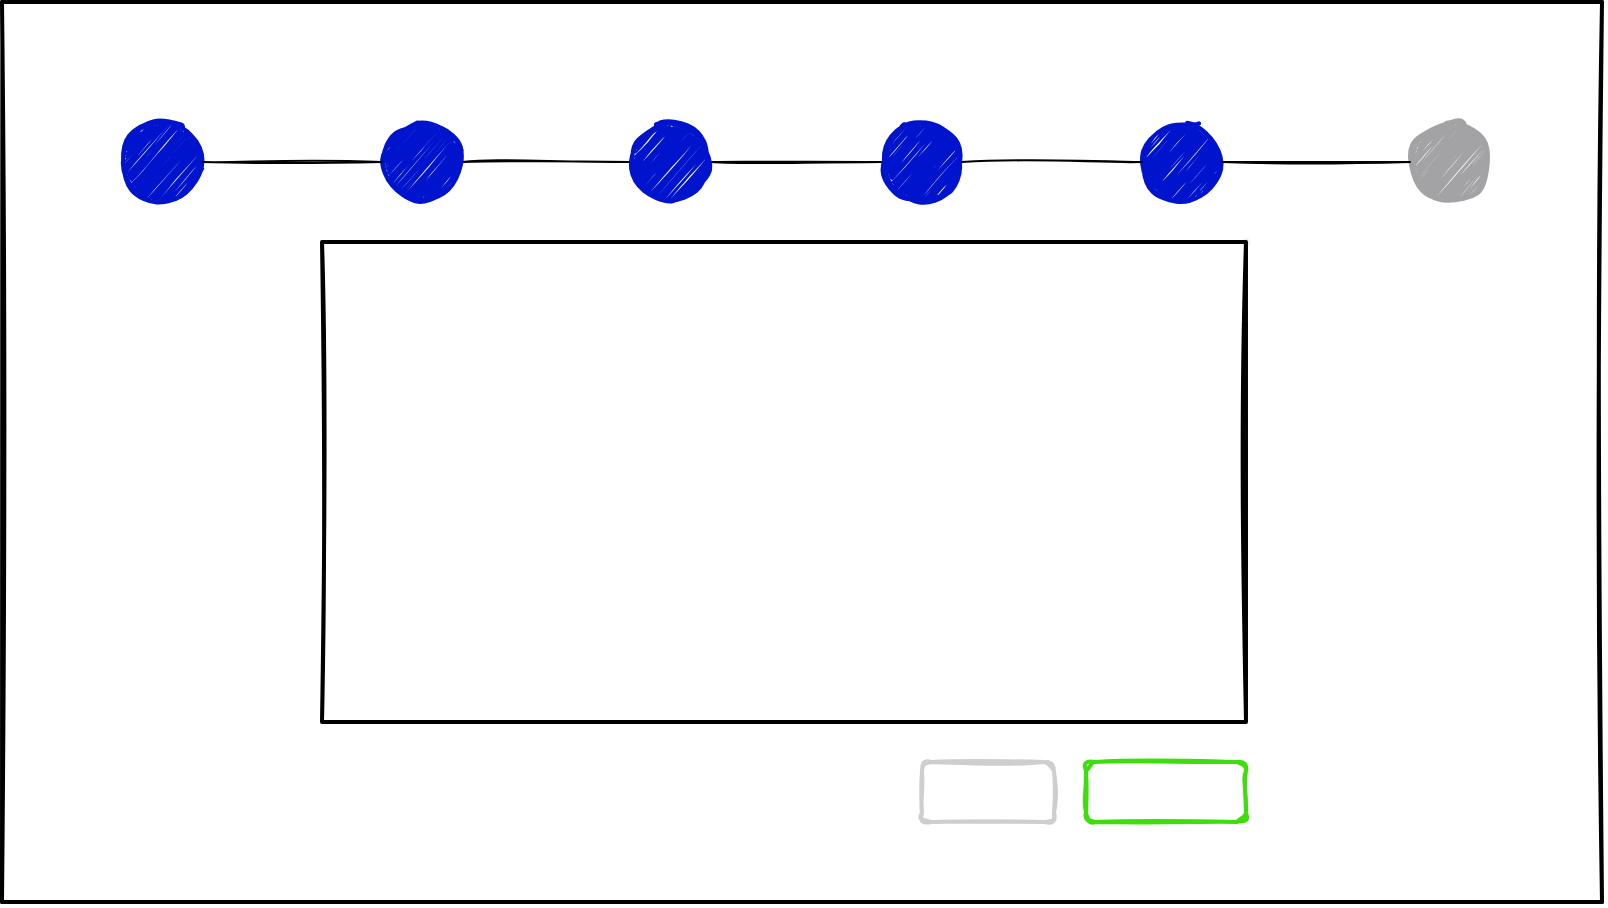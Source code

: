 <mxfile version="14.4.2" type="github">
  <diagram id="MCrErEPo9ilewAODCz-R" name="Page-1">
    <mxGraphModel dx="1849" dy="1638" grid="1" gridSize="10" guides="1" tooltips="1" connect="1" arrows="1" fold="1" page="1" pageScale="1" pageWidth="827" pageHeight="1169" math="0" shadow="0">
      <root>
        <mxCell id="0" />
        <mxCell id="1" parent="0" />
        <mxCell id="4mogOLO7gWN9tjYVBM8P-2" value="" style="endArrow=none;html=1;sketch=1;strokeWidth=2" parent="1" edge="1">
          <mxGeometry width="50" height="50" relative="1" as="geometry">
            <mxPoint as="sourcePoint" />
            <mxPoint x="800" as="targetPoint" />
          </mxGeometry>
        </mxCell>
        <mxCell id="4mogOLO7gWN9tjYVBM8P-3" value="" style="endArrow=none;html=1;sketch=1;strokeWidth=2" parent="1" edge="1">
          <mxGeometry width="50" height="50" relative="1" as="geometry">
            <mxPoint as="sourcePoint" />
            <mxPoint y="450" as="targetPoint" />
          </mxGeometry>
        </mxCell>
        <mxCell id="4mogOLO7gWN9tjYVBM8P-4" value="" style="endArrow=none;html=1;sketch=1;strokeWidth=2" parent="1" edge="1">
          <mxGeometry width="50" height="50" relative="1" as="geometry">
            <mxPoint y="450" as="sourcePoint" />
            <mxPoint x="800" y="450" as="targetPoint" />
          </mxGeometry>
        </mxCell>
        <mxCell id="4mogOLO7gWN9tjYVBM8P-5" value="" style="endArrow=none;html=1;sketch=1;strokeWidth=2" parent="1" edge="1">
          <mxGeometry width="50" height="50" relative="1" as="geometry">
            <mxPoint x="800" as="sourcePoint" />
            <mxPoint x="800" y="450" as="targetPoint" />
          </mxGeometry>
        </mxCell>
        <mxCell id="GuQGx1tjLfm4qj2VWrpc-22" value="" style="verticalLabelPosition=bottom;verticalAlign=top;html=1;shape=mxgraph.flowchart.on-page_reference;sketch=1;strokeWidth=2;strokeColor=#0014CD;fillColor=#0014CD;hachureGap=1" parent="1" vertex="1">
          <mxGeometry x="60" y="60" width="40" height="40" as="geometry" />
        </mxCell>
        <mxCell id="GuQGx1tjLfm4qj2VWrpc-30" value="" style="whiteSpace=wrap;html=1;strokeWidth=2;fillWeight=4;hachureGap=0;hachureAngle=45;fillColor=#F2F2F2;sketch=1;rotation=-180;" parent="1" vertex="1">
          <mxGeometry x="160" y="120" width="462" height="240" as="geometry" />
        </mxCell>
        <mxCell id="GuQGx1tjLfm4qj2VWrpc-34" value="" style="endArrow=none;html=1;sketch=1;strokeWidth=1;exitX=1;exitY=0.5;exitDx=0;exitDy=0;exitPerimeter=0;entryX=0;entryY=0.5;entryDx=0;entryDy=0;entryPerimeter=0;" parent="1" edge="1" target="gzpXgcCL4kZ78T3dxOcv-4" source="gzpXgcCL4kZ78T3dxOcv-3">
          <mxGeometry width="50" height="50" relative="1" as="geometry">
            <mxPoint x="72" y="301" as="sourcePoint" />
            <mxPoint x="742" y="301" as="targetPoint" />
          </mxGeometry>
        </mxCell>
        <mxCell id="GuQGx1tjLfm4qj2VWrpc-42" value="" style="endArrow=none;html=1;sketch=1;strokeWidth=1;exitX=1;exitY=0.5;exitDx=0;exitDy=0;exitPerimeter=0;entryX=0;entryY=0.5;entryDx=0;entryDy=0;entryPerimeter=0;" parent="1" edge="1" target="gzpXgcCL4kZ78T3dxOcv-5" source="gzpXgcCL4kZ78T3dxOcv-4">
          <mxGeometry width="50" height="50" relative="1" as="geometry">
            <mxPoint x="72" y="381" as="sourcePoint" />
            <mxPoint x="742" y="381" as="targetPoint" />
          </mxGeometry>
        </mxCell>
        <mxCell id="gzpXgcCL4kZ78T3dxOcv-3" value="" style="verticalLabelPosition=bottom;verticalAlign=top;html=1;shape=mxgraph.flowchart.on-page_reference;sketch=1;strokeWidth=2;strokeColor=#0014CD;fillColor=#0014CD;hachureGap=1" vertex="1" parent="1">
          <mxGeometry x="190" y="60" width="40" height="40" as="geometry" />
        </mxCell>
        <mxCell id="gzpXgcCL4kZ78T3dxOcv-4" value="" style="verticalLabelPosition=bottom;verticalAlign=top;html=1;shape=mxgraph.flowchart.on-page_reference;sketch=1;strokeWidth=2;strokeColor=#0014CD;fillColor=#0014CD;hachureGap=1" vertex="1" parent="1">
          <mxGeometry x="314" y="60" width="40" height="40" as="geometry" />
        </mxCell>
        <mxCell id="gzpXgcCL4kZ78T3dxOcv-5" value="" style="verticalLabelPosition=bottom;verticalAlign=top;html=1;shape=mxgraph.flowchart.on-page_reference;sketch=1;strokeWidth=2;strokeColor=#0014CD;fillColor=#0014CD;hachureGap=1" vertex="1" parent="1">
          <mxGeometry x="440" y="60" width="40" height="40" as="geometry" />
        </mxCell>
        <mxCell id="gzpXgcCL4kZ78T3dxOcv-6" value="" style="verticalLabelPosition=bottom;verticalAlign=top;html=1;shape=mxgraph.flowchart.on-page_reference;sketch=1;strokeWidth=2;strokeColor=#0014CD;fillColor=#0014CD;hachureGap=1" vertex="1" parent="1">
          <mxGeometry x="570" y="60" width="40" height="40" as="geometry" />
        </mxCell>
        <mxCell id="gzpXgcCL4kZ78T3dxOcv-7" value="" style="verticalLabelPosition=bottom;verticalAlign=top;html=1;shape=mxgraph.flowchart.on-page_reference;sketch=1;strokeWidth=2;strokeColor=#A3A3A5;fillColor=#A3A3A5;hachureGap=1" vertex="1" parent="1">
          <mxGeometry x="704" y="60" width="40" height="40" as="geometry" />
        </mxCell>
        <mxCell id="gzpXgcCL4kZ78T3dxOcv-9" value="" style="endArrow=none;html=1;sketch=1;strokeWidth=1;exitX=1;exitY=0.5;exitDx=0;exitDy=0;exitPerimeter=0;entryX=0;entryY=0.5;entryDx=0;entryDy=0;entryPerimeter=0;" edge="1" parent="1" source="GuQGx1tjLfm4qj2VWrpc-22" target="gzpXgcCL4kZ78T3dxOcv-3">
          <mxGeometry width="50" height="50" relative="1" as="geometry">
            <mxPoint x="82" y="311" as="sourcePoint" />
            <mxPoint x="752" y="311" as="targetPoint" />
          </mxGeometry>
        </mxCell>
        <mxCell id="gzpXgcCL4kZ78T3dxOcv-10" value="" style="endArrow=none;html=1;sketch=1;strokeWidth=1;exitX=1;exitY=0.5;exitDx=0;exitDy=0;exitPerimeter=0;entryX=0;entryY=0.5;entryDx=0;entryDy=0;entryPerimeter=0;" edge="1" parent="1" source="gzpXgcCL4kZ78T3dxOcv-5" target="gzpXgcCL4kZ78T3dxOcv-6">
          <mxGeometry width="50" height="50" relative="1" as="geometry">
            <mxPoint x="364" y="90" as="sourcePoint" />
            <mxPoint x="450" y="90" as="targetPoint" />
          </mxGeometry>
        </mxCell>
        <mxCell id="gzpXgcCL4kZ78T3dxOcv-11" value="" style="endArrow=none;html=1;sketch=1;strokeWidth=1;entryX=0;entryY=0.5;entryDx=0;entryDy=0;entryPerimeter=0;" edge="1" parent="1" target="gzpXgcCL4kZ78T3dxOcv-7">
          <mxGeometry width="50" height="50" relative="1" as="geometry">
            <mxPoint x="610" y="80" as="sourcePoint" />
            <mxPoint x="460" y="100" as="targetPoint" />
          </mxGeometry>
        </mxCell>
        <mxCell id="gzpXgcCL4kZ78T3dxOcv-15" value="" style="rounded=1;whiteSpace=wrap;html=1;strokeWidth=2;fillWeight=4;hachureGap=0;hachureAngle=45;sketch=1;rotation=-180;strokeColor=#3DDE0C" vertex="1" parent="1">
          <mxGeometry x="542" y="380" width="80" height="30" as="geometry" />
        </mxCell>
        <mxCell id="gzpXgcCL4kZ78T3dxOcv-16" value="" style="rounded=1;whiteSpace=wrap;html=1;strokeWidth=2;fillWeight=4;hachureGap=0;hachureAngle=45;sketch=1;rotation=-180;strokeColor=#CECECE" vertex="1" parent="1">
          <mxGeometry x="460" y="380" width="66" height="30" as="geometry" />
        </mxCell>
      </root>
    </mxGraphModel>
  </diagram>
</mxfile>
